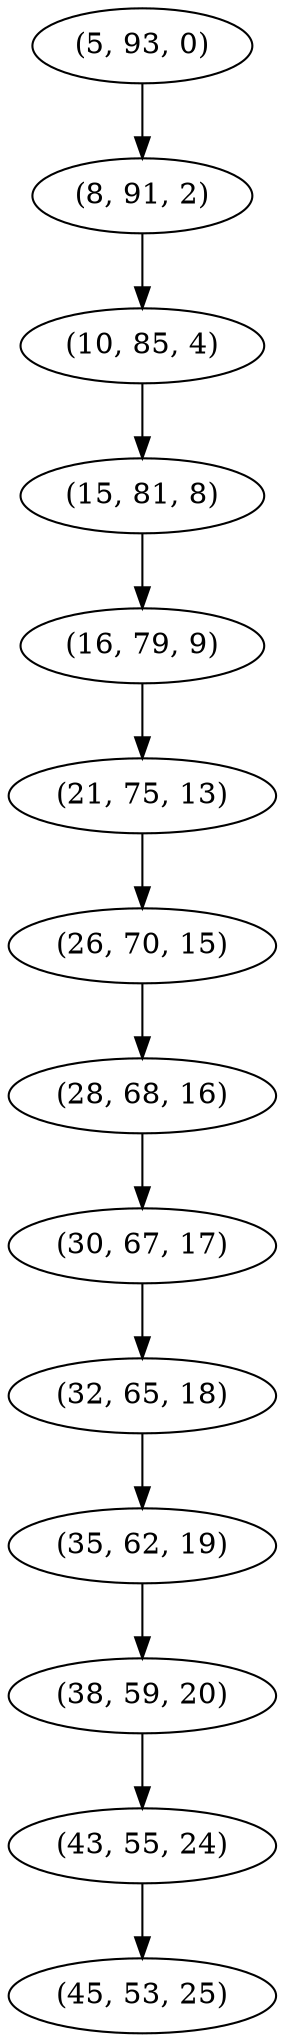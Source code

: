 digraph tree {
    "(5, 93, 0)";
    "(8, 91, 2)";
    "(10, 85, 4)";
    "(15, 81, 8)";
    "(16, 79, 9)";
    "(21, 75, 13)";
    "(26, 70, 15)";
    "(28, 68, 16)";
    "(30, 67, 17)";
    "(32, 65, 18)";
    "(35, 62, 19)";
    "(38, 59, 20)";
    "(43, 55, 24)";
    "(45, 53, 25)";
    "(5, 93, 0)" -> "(8, 91, 2)";
    "(8, 91, 2)" -> "(10, 85, 4)";
    "(10, 85, 4)" -> "(15, 81, 8)";
    "(15, 81, 8)" -> "(16, 79, 9)";
    "(16, 79, 9)" -> "(21, 75, 13)";
    "(21, 75, 13)" -> "(26, 70, 15)";
    "(26, 70, 15)" -> "(28, 68, 16)";
    "(28, 68, 16)" -> "(30, 67, 17)";
    "(30, 67, 17)" -> "(32, 65, 18)";
    "(32, 65, 18)" -> "(35, 62, 19)";
    "(35, 62, 19)" -> "(38, 59, 20)";
    "(38, 59, 20)" -> "(43, 55, 24)";
    "(43, 55, 24)" -> "(45, 53, 25)";
}
